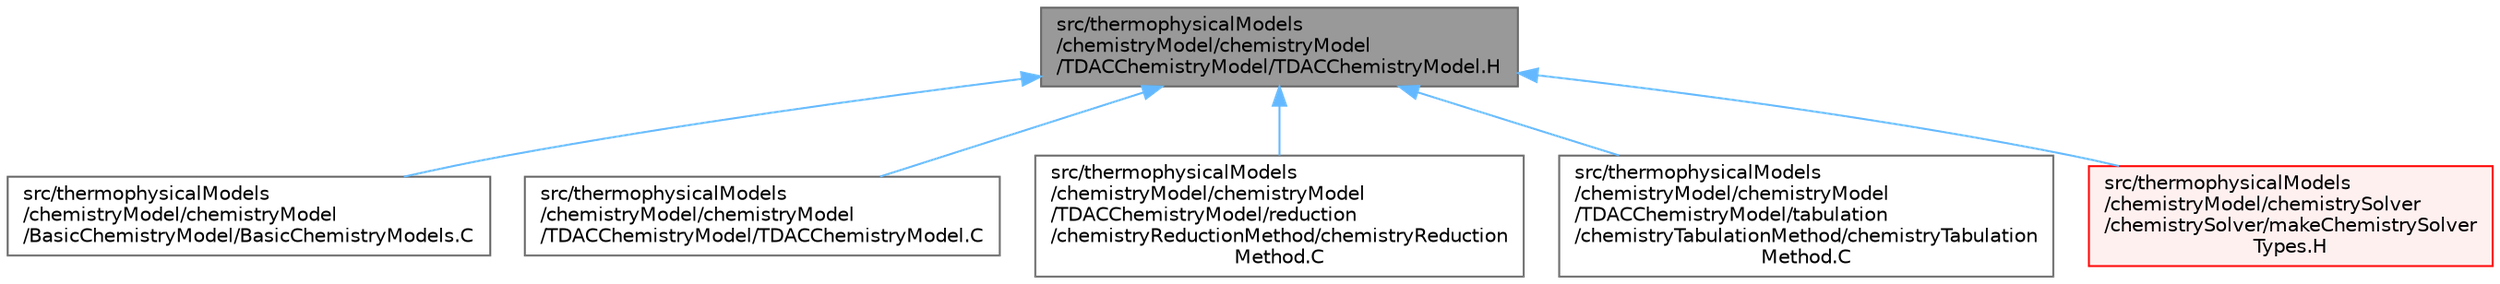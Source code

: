 digraph "src/thermophysicalModels/chemistryModel/chemistryModel/TDACChemistryModel/TDACChemistryModel.H"
{
 // LATEX_PDF_SIZE
  bgcolor="transparent";
  edge [fontname=Helvetica,fontsize=10,labelfontname=Helvetica,labelfontsize=10];
  node [fontname=Helvetica,fontsize=10,shape=box,height=0.2,width=0.4];
  Node1 [id="Node000001",label="src/thermophysicalModels\l/chemistryModel/chemistryModel\l/TDACChemistryModel/TDACChemistryModel.H",height=0.2,width=0.4,color="gray40", fillcolor="grey60", style="filled", fontcolor="black",tooltip=" "];
  Node1 -> Node2 [id="edge1_Node000001_Node000002",dir="back",color="steelblue1",style="solid",tooltip=" "];
  Node2 [id="Node000002",label="src/thermophysicalModels\l/chemistryModel/chemistryModel\l/BasicChemistryModel/BasicChemistryModels.C",height=0.2,width=0.4,color="grey40", fillcolor="white", style="filled",URL="$BasicChemistryModels_8C.html",tooltip="Creates chemistry model instances templated on the type of thermodynamics."];
  Node1 -> Node3 [id="edge2_Node000001_Node000003",dir="back",color="steelblue1",style="solid",tooltip=" "];
  Node3 [id="Node000003",label="src/thermophysicalModels\l/chemistryModel/chemistryModel\l/TDACChemistryModel/TDACChemistryModel.C",height=0.2,width=0.4,color="grey40", fillcolor="white", style="filled",URL="$TDACChemistryModel_8C.html",tooltip=" "];
  Node1 -> Node4 [id="edge3_Node000001_Node000004",dir="back",color="steelblue1",style="solid",tooltip=" "];
  Node4 [id="Node000004",label="src/thermophysicalModels\l/chemistryModel/chemistryModel\l/TDACChemistryModel/reduction\l/chemistryReductionMethod/chemistryReduction\lMethod.C",height=0.2,width=0.4,color="grey40", fillcolor="white", style="filled",URL="$chemistryReductionMethod_8C.html",tooltip=" "];
  Node1 -> Node5 [id="edge4_Node000001_Node000005",dir="back",color="steelblue1",style="solid",tooltip=" "];
  Node5 [id="Node000005",label="src/thermophysicalModels\l/chemistryModel/chemistryModel\l/TDACChemistryModel/tabulation\l/chemistryTabulationMethod/chemistryTabulation\lMethod.C",height=0.2,width=0.4,color="grey40", fillcolor="white", style="filled",URL="$chemistryTabulationMethod_8C.html",tooltip=" "];
  Node1 -> Node6 [id="edge5_Node000001_Node000006",dir="back",color="steelblue1",style="solid",tooltip=" "];
  Node6 [id="Node000006",label="src/thermophysicalModels\l/chemistryModel/chemistrySolver\l/chemistrySolver/makeChemistrySolver\lTypes.H",height=0.2,width=0.4,color="red", fillcolor="#FFF0F0", style="filled",URL="$makeChemistrySolverTypes_8H.html",tooltip=" "];
}
